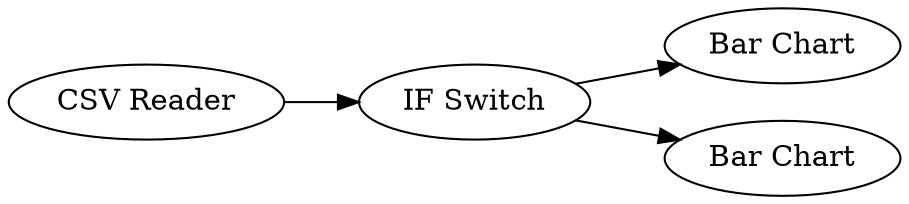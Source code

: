 digraph {
	3 -> 5
	1 -> 3
	3 -> 6
	1 [label="CSV Reader"]
	6 [label="Bar Chart"]
	3 [label="IF Switch"]
	5 [label="Bar Chart"]
	rankdir=LR
}
